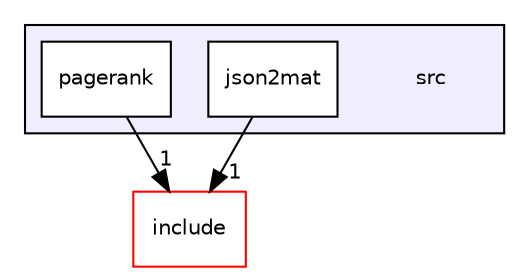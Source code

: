 digraph "src" {
  compound=true
  node [ fontsize="10", fontname="Helvetica"];
  edge [ labelfontsize="10", labelfontname="Helvetica"];
  subgraph clusterdir_68267d1309a1af8e8297ef4c3efbcdba {
    graph [ bgcolor="#eeeeff", pencolor="black", label="" URL="dir_68267d1309a1af8e8297ef4c3efbcdba.html"];
    dir_68267d1309a1af8e8297ef4c3efbcdba [shape=plaintext label="src"];
    dir_4ee25167394904c2fb66585429971743 [shape=box label="json2mat" color="black" fillcolor="white" style="filled" URL="dir_4ee25167394904c2fb66585429971743.html"];
    dir_c1bf2c51bdbff42f21eacadc8e7eee5c [shape=box label="pagerank" color="black" fillcolor="white" style="filled" URL="dir_c1bf2c51bdbff42f21eacadc8e7eee5c.html"];
  }
  dir_d44c64559bbebec7f509842c48db8b23 [shape=box label="include" fillcolor="white" style="filled" color="red" URL="dir_d44c64559bbebec7f509842c48db8b23.html"];
  dir_c1bf2c51bdbff42f21eacadc8e7eee5c->dir_d44c64559bbebec7f509842c48db8b23 [headlabel="1", labeldistance=1.5 headhref="dir_000005_000000.html"];
  dir_4ee25167394904c2fb66585429971743->dir_d44c64559bbebec7f509842c48db8b23 [headlabel="1", labeldistance=1.5 headhref="dir_000004_000000.html"];
}
